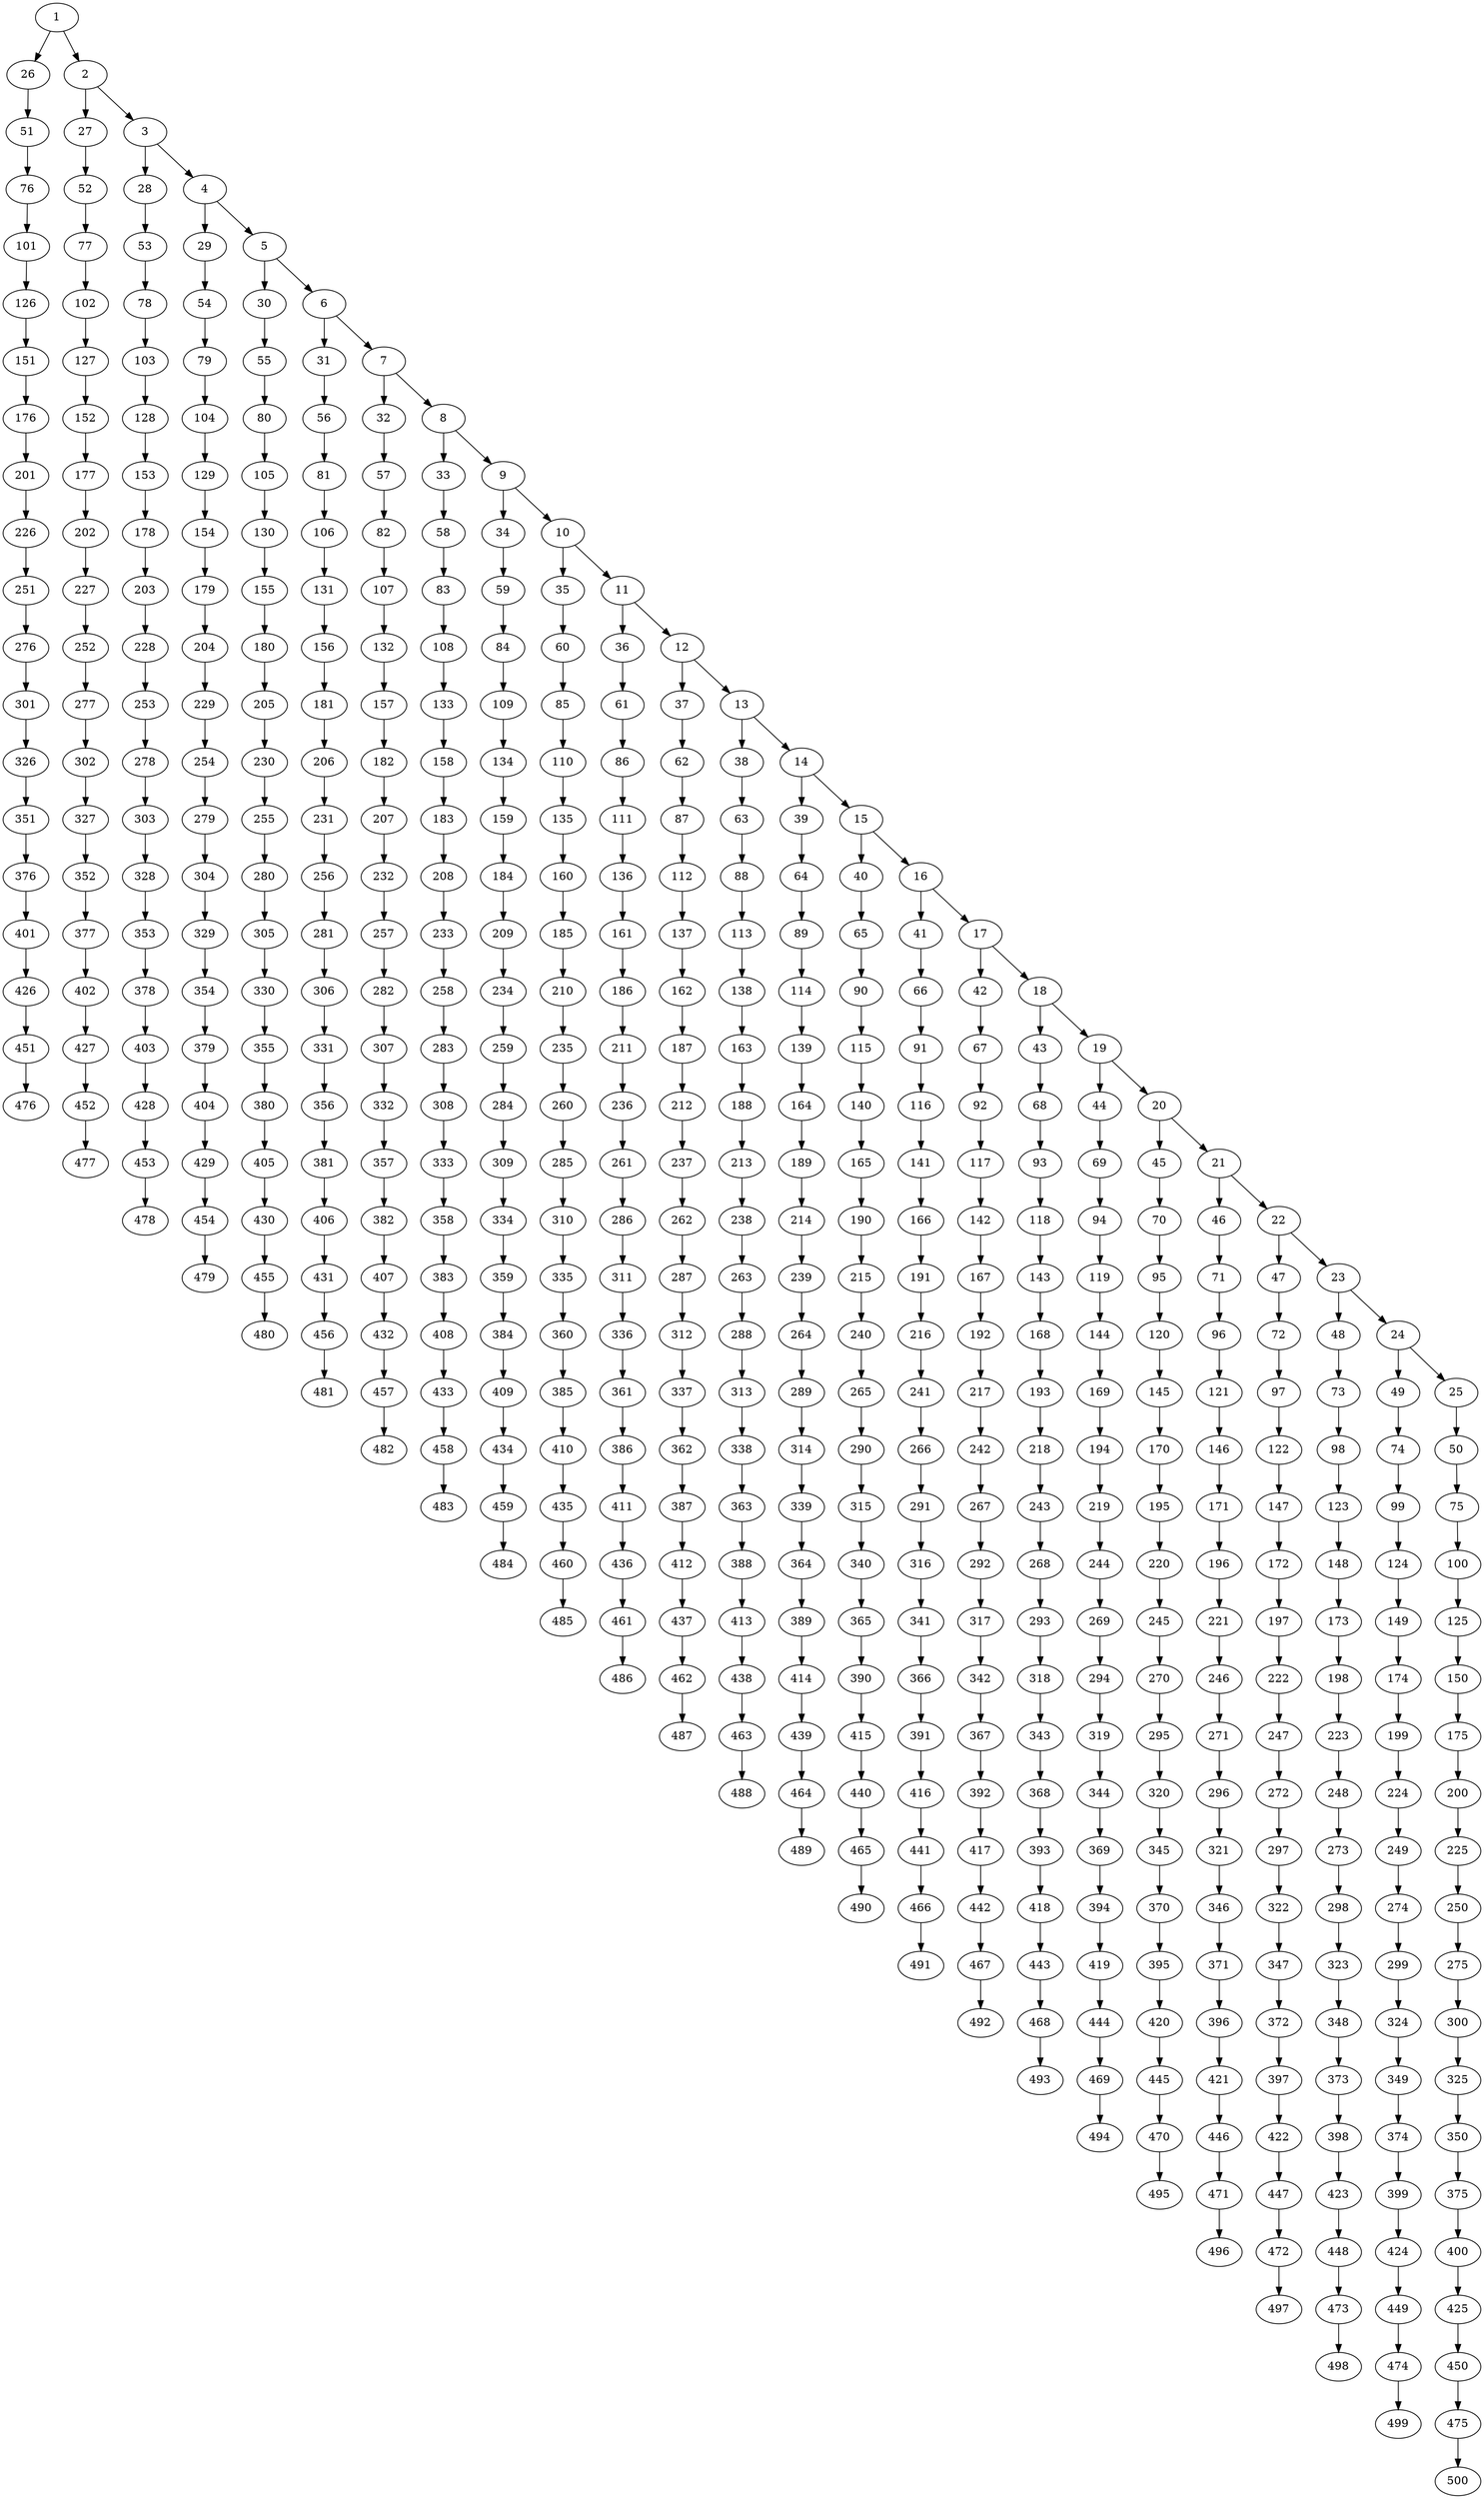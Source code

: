 digraph sample {
1 -> 26[color="black"];
1 -> 2[color="black"];
2 -> 27[color="black"];
2 -> 3[color="black"];
3 -> 28[color="black"];
3 -> 4[color="black"];
4 -> 29[color="black"];
4 -> 5[color="black"];
5 -> 30[color="black"];
5 -> 6[color="black"];
6 -> 31[color="black"];
6 -> 7[color="black"];
7 -> 32[color="black"];
7 -> 8[color="black"];
8 -> 33[color="black"];
8 -> 9[color="black"];
9 -> 34[color="black"];
9 -> 10[color="black"];
10 -> 35[color="black"];
10 -> 11[color="black"];
11 -> 36[color="black"];
11 -> 12[color="black"];
12 -> 37[color="black"];
12 -> 13[color="black"];
13 -> 38[color="black"];
13 -> 14[color="black"];
14 -> 39[color="black"];
14 -> 15[color="black"];
15 -> 40[color="black"];
15 -> 16[color="black"];
16 -> 41[color="black"];
16 -> 17[color="black"];
17 -> 42[color="black"];
17 -> 18[color="black"];
18 -> 43[color="black"];
18 -> 19[color="black"];
19 -> 44[color="black"];
19 -> 20[color="black"];
20 -> 45[color="black"];
20 -> 21[color="black"];
21 -> 46[color="black"];
21 -> 22[color="black"];
22 -> 47[color="black"];
22 -> 23[color="black"];
23 -> 48[color="black"];
23 -> 24[color="black"];
24 -> 49[color="black"];
24 -> 25[color="black"];
25 -> 50[color="black"];
26 -> 51[color="black"];
27 -> 52[color="black"];
28 -> 53[color="black"];
29 -> 54[color="black"];
30 -> 55[color="black"];
31 -> 56[color="black"];
32 -> 57[color="black"];
33 -> 58[color="black"];
34 -> 59[color="black"];
35 -> 60[color="black"];
36 -> 61[color="black"];
37 -> 62[color="black"];
38 -> 63[color="black"];
39 -> 64[color="black"];
40 -> 65[color="black"];
41 -> 66[color="black"];
42 -> 67[color="black"];
43 -> 68[color="black"];
44 -> 69[color="black"];
45 -> 70[color="black"];
46 -> 71[color="black"];
47 -> 72[color="black"];
48 -> 73[color="black"];
49 -> 74[color="black"];
50 -> 75[color="black"];
51 -> 76[color="black"];
52 -> 77[color="black"];
53 -> 78[color="black"];
54 -> 79[color="black"];
55 -> 80[color="black"];
56 -> 81[color="black"];
57 -> 82[color="black"];
58 -> 83[color="black"];
59 -> 84[color="black"];
60 -> 85[color="black"];
61 -> 86[color="black"];
62 -> 87[color="black"];
63 -> 88[color="black"];
64 -> 89[color="black"];
65 -> 90[color="black"];
66 -> 91[color="black"];
67 -> 92[color="black"];
68 -> 93[color="black"];
69 -> 94[color="black"];
70 -> 95[color="black"];
71 -> 96[color="black"];
72 -> 97[color="black"];
73 -> 98[color="black"];
74 -> 99[color="black"];
75 -> 100[color="black"];
76 -> 101[color="black"];
77 -> 102[color="black"];
78 -> 103[color="black"];
79 -> 104[color="black"];
80 -> 105[color="black"];
81 -> 106[color="black"];
82 -> 107[color="black"];
83 -> 108[color="black"];
84 -> 109[color="black"];
85 -> 110[color="black"];
86 -> 111[color="black"];
87 -> 112[color="black"];
88 -> 113[color="black"];
89 -> 114[color="black"];
90 -> 115[color="black"];
91 -> 116[color="black"];
92 -> 117[color="black"];
93 -> 118[color="black"];
94 -> 119[color="black"];
95 -> 120[color="black"];
96 -> 121[color="black"];
97 -> 122[color="black"];
98 -> 123[color="black"];
99 -> 124[color="black"];
100 -> 125[color="black"];
101 -> 126[color="black"];
102 -> 127[color="black"];
103 -> 128[color="black"];
104 -> 129[color="black"];
105 -> 130[color="black"];
106 -> 131[color="black"];
107 -> 132[color="black"];
108 -> 133[color="black"];
109 -> 134[color="black"];
110 -> 135[color="black"];
111 -> 136[color="black"];
112 -> 137[color="black"];
113 -> 138[color="black"];
114 -> 139[color="black"];
115 -> 140[color="black"];
116 -> 141[color="black"];
117 -> 142[color="black"];
118 -> 143[color="black"];
119 -> 144[color="black"];
120 -> 145[color="black"];
121 -> 146[color="black"];
122 -> 147[color="black"];
123 -> 148[color="black"];
124 -> 149[color="black"];
125 -> 150[color="black"];
126 -> 151[color="black"];
127 -> 152[color="black"];
128 -> 153[color="black"];
129 -> 154[color="black"];
130 -> 155[color="black"];
131 -> 156[color="black"];
132 -> 157[color="black"];
133 -> 158[color="black"];
134 -> 159[color="black"];
135 -> 160[color="black"];
136 -> 161[color="black"];
137 -> 162[color="black"];
138 -> 163[color="black"];
139 -> 164[color="black"];
140 -> 165[color="black"];
141 -> 166[color="black"];
142 -> 167[color="black"];
143 -> 168[color="black"];
144 -> 169[color="black"];
145 -> 170[color="black"];
146 -> 171[color="black"];
147 -> 172[color="black"];
148 -> 173[color="black"];
149 -> 174[color="black"];
150 -> 175[color="black"];
151 -> 176[color="black"];
152 -> 177[color="black"];
153 -> 178[color="black"];
154 -> 179[color="black"];
155 -> 180[color="black"];
156 -> 181[color="black"];
157 -> 182[color="black"];
158 -> 183[color="black"];
159 -> 184[color="black"];
160 -> 185[color="black"];
161 -> 186[color="black"];
162 -> 187[color="black"];
163 -> 188[color="black"];
164 -> 189[color="black"];
165 -> 190[color="black"];
166 -> 191[color="black"];
167 -> 192[color="black"];
168 -> 193[color="black"];
169 -> 194[color="black"];
170 -> 195[color="black"];
171 -> 196[color="black"];
172 -> 197[color="black"];
173 -> 198[color="black"];
174 -> 199[color="black"];
175 -> 200[color="black"];
176 -> 201[color="black"];
177 -> 202[color="black"];
178 -> 203[color="black"];
179 -> 204[color="black"];
180 -> 205[color="black"];
181 -> 206[color="black"];
182 -> 207[color="black"];
183 -> 208[color="black"];
184 -> 209[color="black"];
185 -> 210[color="black"];
186 -> 211[color="black"];
187 -> 212[color="black"];
188 -> 213[color="black"];
189 -> 214[color="black"];
190 -> 215[color="black"];
191 -> 216[color="black"];
192 -> 217[color="black"];
193 -> 218[color="black"];
194 -> 219[color="black"];
195 -> 220[color="black"];
196 -> 221[color="black"];
197 -> 222[color="black"];
198 -> 223[color="black"];
199 -> 224[color="black"];
200 -> 225[color="black"];
201 -> 226[color="black"];
202 -> 227[color="black"];
203 -> 228[color="black"];
204 -> 229[color="black"];
205 -> 230[color="black"];
206 -> 231[color="black"];
207 -> 232[color="black"];
208 -> 233[color="black"];
209 -> 234[color="black"];
210 -> 235[color="black"];
211 -> 236[color="black"];
212 -> 237[color="black"];
213 -> 238[color="black"];
214 -> 239[color="black"];
215 -> 240[color="black"];
216 -> 241[color="black"];
217 -> 242[color="black"];
218 -> 243[color="black"];
219 -> 244[color="black"];
220 -> 245[color="black"];
221 -> 246[color="black"];
222 -> 247[color="black"];
223 -> 248[color="black"];
224 -> 249[color="black"];
225 -> 250[color="black"];
226 -> 251[color="black"];
227 -> 252[color="black"];
228 -> 253[color="black"];
229 -> 254[color="black"];
230 -> 255[color="black"];
231 -> 256[color="black"];
232 -> 257[color="black"];
233 -> 258[color="black"];
234 -> 259[color="black"];
235 -> 260[color="black"];
236 -> 261[color="black"];
237 -> 262[color="black"];
238 -> 263[color="black"];
239 -> 264[color="black"];
240 -> 265[color="black"];
241 -> 266[color="black"];
242 -> 267[color="black"];
243 -> 268[color="black"];
244 -> 269[color="black"];
245 -> 270[color="black"];
246 -> 271[color="black"];
247 -> 272[color="black"];
248 -> 273[color="black"];
249 -> 274[color="black"];
250 -> 275[color="black"];
251 -> 276[color="black"];
252 -> 277[color="black"];
253 -> 278[color="black"];
254 -> 279[color="black"];
255 -> 280[color="black"];
256 -> 281[color="black"];
257 -> 282[color="black"];
258 -> 283[color="black"];
259 -> 284[color="black"];
260 -> 285[color="black"];
261 -> 286[color="black"];
262 -> 287[color="black"];
263 -> 288[color="black"];
264 -> 289[color="black"];
265 -> 290[color="black"];
266 -> 291[color="black"];
267 -> 292[color="black"];
268 -> 293[color="black"];
269 -> 294[color="black"];
270 -> 295[color="black"];
271 -> 296[color="black"];
272 -> 297[color="black"];
273 -> 298[color="black"];
274 -> 299[color="black"];
275 -> 300[color="black"];
276 -> 301[color="black"];
277 -> 302[color="black"];
278 -> 303[color="black"];
279 -> 304[color="black"];
280 -> 305[color="black"];
281 -> 306[color="black"];
282 -> 307[color="black"];
283 -> 308[color="black"];
284 -> 309[color="black"];
285 -> 310[color="black"];
286 -> 311[color="black"];
287 -> 312[color="black"];
288 -> 313[color="black"];
289 -> 314[color="black"];
290 -> 315[color="black"];
291 -> 316[color="black"];
292 -> 317[color="black"];
293 -> 318[color="black"];
294 -> 319[color="black"];
295 -> 320[color="black"];
296 -> 321[color="black"];
297 -> 322[color="black"];
298 -> 323[color="black"];
299 -> 324[color="black"];
300 -> 325[color="black"];
301 -> 326[color="black"];
302 -> 327[color="black"];
303 -> 328[color="black"];
304 -> 329[color="black"];
305 -> 330[color="black"];
306 -> 331[color="black"];
307 -> 332[color="black"];
308 -> 333[color="black"];
309 -> 334[color="black"];
310 -> 335[color="black"];
311 -> 336[color="black"];
312 -> 337[color="black"];
313 -> 338[color="black"];
314 -> 339[color="black"];
315 -> 340[color="black"];
316 -> 341[color="black"];
317 -> 342[color="black"];
318 -> 343[color="black"];
319 -> 344[color="black"];
320 -> 345[color="black"];
321 -> 346[color="black"];
322 -> 347[color="black"];
323 -> 348[color="black"];
324 -> 349[color="black"];
325 -> 350[color="black"];
326 -> 351[color="black"];
327 -> 352[color="black"];
328 -> 353[color="black"];
329 -> 354[color="black"];
330 -> 355[color="black"];
331 -> 356[color="black"];
332 -> 357[color="black"];
333 -> 358[color="black"];
334 -> 359[color="black"];
335 -> 360[color="black"];
336 -> 361[color="black"];
337 -> 362[color="black"];
338 -> 363[color="black"];
339 -> 364[color="black"];
340 -> 365[color="black"];
341 -> 366[color="black"];
342 -> 367[color="black"];
343 -> 368[color="black"];
344 -> 369[color="black"];
345 -> 370[color="black"];
346 -> 371[color="black"];
347 -> 372[color="black"];
348 -> 373[color="black"];
349 -> 374[color="black"];
350 -> 375[color="black"];
351 -> 376[color="black"];
352 -> 377[color="black"];
353 -> 378[color="black"];
354 -> 379[color="black"];
355 -> 380[color="black"];
356 -> 381[color="black"];
357 -> 382[color="black"];
358 -> 383[color="black"];
359 -> 384[color="black"];
360 -> 385[color="black"];
361 -> 386[color="black"];
362 -> 387[color="black"];
363 -> 388[color="black"];
364 -> 389[color="black"];
365 -> 390[color="black"];
366 -> 391[color="black"];
367 -> 392[color="black"];
368 -> 393[color="black"];
369 -> 394[color="black"];
370 -> 395[color="black"];
371 -> 396[color="black"];
372 -> 397[color="black"];
373 -> 398[color="black"];
374 -> 399[color="black"];
375 -> 400[color="black"];
376 -> 401[color="black"];
377 -> 402[color="black"];
378 -> 403[color="black"];
379 -> 404[color="black"];
380 -> 405[color="black"];
381 -> 406[color="black"];
382 -> 407[color="black"];
383 -> 408[color="black"];
384 -> 409[color="black"];
385 -> 410[color="black"];
386 -> 411[color="black"];
387 -> 412[color="black"];
388 -> 413[color="black"];
389 -> 414[color="black"];
390 -> 415[color="black"];
391 -> 416[color="black"];
392 -> 417[color="black"];
393 -> 418[color="black"];
394 -> 419[color="black"];
395 -> 420[color="black"];
396 -> 421[color="black"];
397 -> 422[color="black"];
398 -> 423[color="black"];
399 -> 424[color="black"];
400 -> 425[color="black"];
401 -> 426[color="black"];
402 -> 427[color="black"];
403 -> 428[color="black"];
404 -> 429[color="black"];
405 -> 430[color="black"];
406 -> 431[color="black"];
407 -> 432[color="black"];
408 -> 433[color="black"];
409 -> 434[color="black"];
410 -> 435[color="black"];
411 -> 436[color="black"];
412 -> 437[color="black"];
413 -> 438[color="black"];
414 -> 439[color="black"];
415 -> 440[color="black"];
416 -> 441[color="black"];
417 -> 442[color="black"];
418 -> 443[color="black"];
419 -> 444[color="black"];
420 -> 445[color="black"];
421 -> 446[color="black"];
422 -> 447[color="black"];
423 -> 448[color="black"];
424 -> 449[color="black"];
425 -> 450[color="black"];
426 -> 451[color="black"];
427 -> 452[color="black"];
428 -> 453[color="black"];
429 -> 454[color="black"];
430 -> 455[color="black"];
431 -> 456[color="black"];
432 -> 457[color="black"];
433 -> 458[color="black"];
434 -> 459[color="black"];
435 -> 460[color="black"];
436 -> 461[color="black"];
437 -> 462[color="black"];
438 -> 463[color="black"];
439 -> 464[color="black"];
440 -> 465[color="black"];
441 -> 466[color="black"];
442 -> 467[color="black"];
443 -> 468[color="black"];
444 -> 469[color="black"];
445 -> 470[color="black"];
446 -> 471[color="black"];
447 -> 472[color="black"];
448 -> 473[color="black"];
449 -> 474[color="black"];
450 -> 475[color="black"];
451 -> 476[color="black"];
452 -> 477[color="black"];
453 -> 478[color="black"];
454 -> 479[color="black"];
455 -> 480[color="black"];
456 -> 481[color="black"];
457 -> 482[color="black"];
458 -> 483[color="black"];
459 -> 484[color="black"];
460 -> 485[color="black"];
461 -> 486[color="black"];
462 -> 487[color="black"];
463 -> 488[color="black"];
464 -> 489[color="black"];
465 -> 490[color="black"];
466 -> 491[color="black"];
467 -> 492[color="black"];
468 -> 493[color="black"];
469 -> 494[color="black"];
470 -> 495[color="black"];
471 -> 496[color="black"];
472 -> 497[color="black"];
473 -> 498[color="black"];
474 -> 499[color="black"];
475 -> 500[color="black"];
}